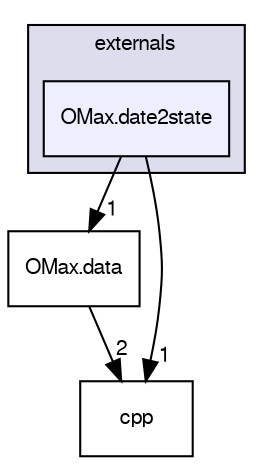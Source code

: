 digraph G {
  bgcolor=transparent;
  compound=true
  node [ fontsize="10", fontname="FreeSans"];
  edge [ labelfontsize="10", labelfontname="FreeSans"];
  subgraph clusterdir_5d3bd0992c8e2bd4ed44d76072fb2e08 {
    graph [ bgcolor="#ddddee", pencolor="black", label="externals" fontname="FreeSans", fontsize="10", URL="dir_5d3bd0992c8e2bd4ed44d76072fb2e08.html"]
  dir_4b35d8993423d62143b732279f68858d [shape=box, label="OMax.date2state", style="filled", fillcolor="#eeeeff", pencolor="black", URL="dir_4b35d8993423d62143b732279f68858d.html"];
  }
  dir_fcead808c64ab39e8f0eaefa2dea8007 [shape=box label="OMax.data" URL="dir_fcead808c64ab39e8f0eaefa2dea8007.html"];
  dir_dee79334267afcd35a7e019c8245e3a8 [shape=box label="cpp" URL="dir_dee79334267afcd35a7e019c8245e3a8.html"];
  dir_fcead808c64ab39e8f0eaefa2dea8007->dir_dee79334267afcd35a7e019c8245e3a8 [headlabel="2", labeldistance=1.5 headhref="dir_000006_000014.html"];
  dir_4b35d8993423d62143b732279f68858d->dir_fcead808c64ab39e8f0eaefa2dea8007 [headlabel="1", labeldistance=1.5 headhref="dir_000007_000006.html"];
  dir_4b35d8993423d62143b732279f68858d->dir_dee79334267afcd35a7e019c8245e3a8 [headlabel="1", labeldistance=1.5 headhref="dir_000007_000014.html"];
}
